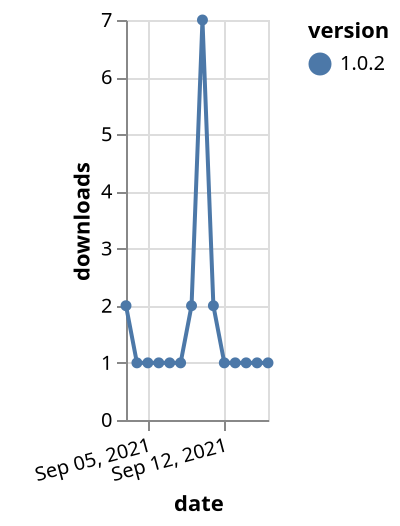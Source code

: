 {"$schema": "https://vega.github.io/schema/vega-lite/v5.json", "description": "A simple bar chart with embedded data.", "data": {"values": [{"date": "2021-09-03", "total": 516, "delta": 2, "version": "1.0.2"}, {"date": "2021-09-04", "total": 517, "delta": 1, "version": "1.0.2"}, {"date": "2021-09-05", "total": 518, "delta": 1, "version": "1.0.2"}, {"date": "2021-09-06", "total": 519, "delta": 1, "version": "1.0.2"}, {"date": "2021-09-07", "total": 520, "delta": 1, "version": "1.0.2"}, {"date": "2021-09-08", "total": 521, "delta": 1, "version": "1.0.2"}, {"date": "2021-09-09", "total": 523, "delta": 2, "version": "1.0.2"}, {"date": "2021-09-10", "total": 530, "delta": 7, "version": "1.0.2"}, {"date": "2021-09-11", "total": 532, "delta": 2, "version": "1.0.2"}, {"date": "2021-09-12", "total": 533, "delta": 1, "version": "1.0.2"}, {"date": "2021-09-13", "total": 534, "delta": 1, "version": "1.0.2"}, {"date": "2021-09-14", "total": 535, "delta": 1, "version": "1.0.2"}, {"date": "2021-09-15", "total": 536, "delta": 1, "version": "1.0.2"}, {"date": "2021-09-16", "total": 537, "delta": 1, "version": "1.0.2"}]}, "width": "container", "mark": {"type": "line", "point": {"filled": true}}, "encoding": {"x": {"field": "date", "type": "temporal", "timeUnit": "yearmonthdate", "title": "date", "axis": {"labelAngle": -15}}, "y": {"field": "delta", "type": "quantitative", "title": "downloads"}, "color": {"field": "version", "type": "nominal"}, "tooltip": {"field": "delta"}}}